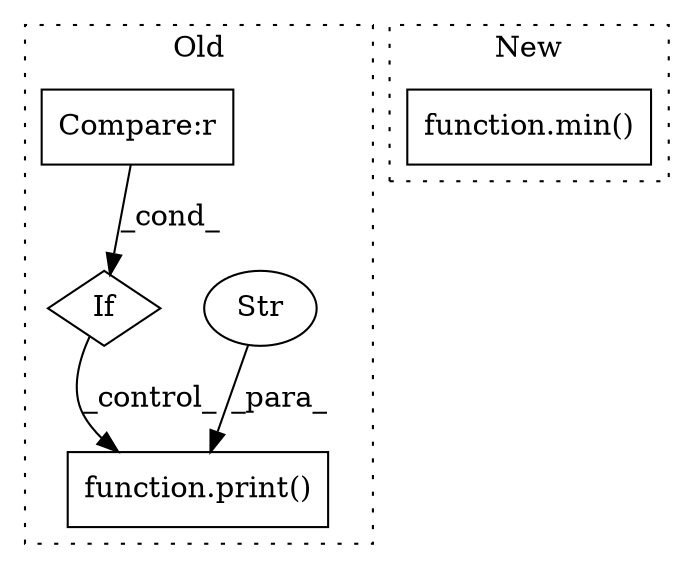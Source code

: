digraph G {
subgraph cluster0 {
1 [label="function.print()" a="75" s="9283,9333" l="6,1" shape="box"];
3 [label="Str" a="66" s="9289" l="22" shape="ellipse"];
4 [label="If" a="96" s="9059" l="3" shape="diamond"];
5 [label="Compare:r" a="40" s="9062" l="24" shape="box"];
label = "Old";
style="dotted";
}
subgraph cluster1 {
2 [label="function.min()" a="75" s="8548,8579" l="4,1" shape="box"];
label = "New";
style="dotted";
}
3 -> 1 [label="_para_"];
4 -> 1 [label="_control_"];
5 -> 4 [label="_cond_"];
}